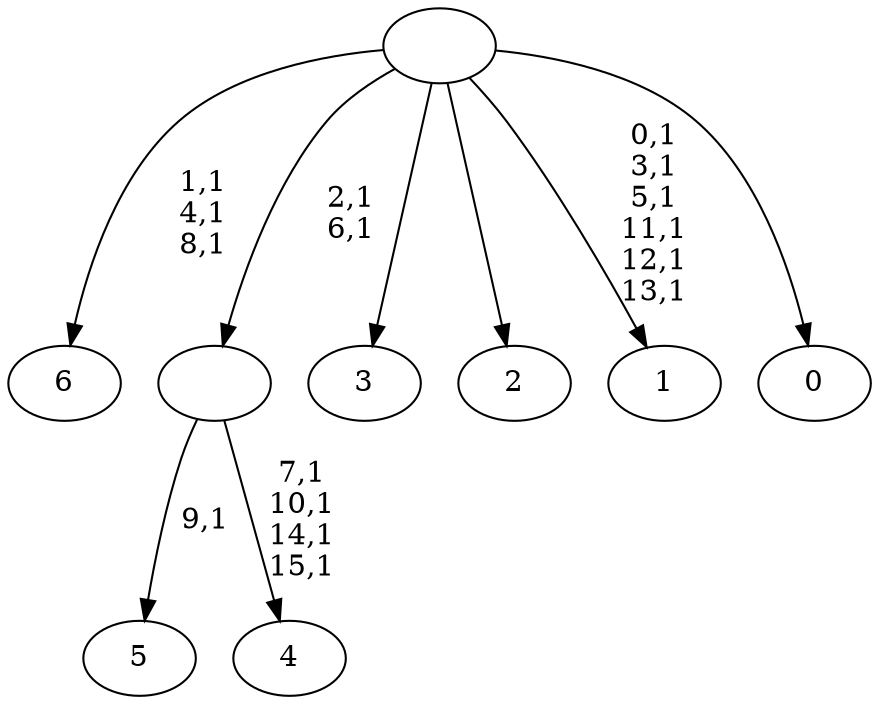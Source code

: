digraph T {
	23 [label="6"]
	19 [label="5"]
	17 [label="4"]
	12 [label=""]
	10 [label="3"]
	9 [label="2"]
	8 [label="1"]
	1 [label="0"]
	0 [label=""]
	12 -> 17 [label="7,1\n10,1\n14,1\n15,1"]
	12 -> 19 [label="9,1"]
	0 -> 8 [label="0,1\n3,1\n5,1\n11,1\n12,1\n13,1"]
	0 -> 12 [label="2,1\n6,1"]
	0 -> 23 [label="1,1\n4,1\n8,1"]
	0 -> 10 [label=""]
	0 -> 9 [label=""]
	0 -> 1 [label=""]
}
